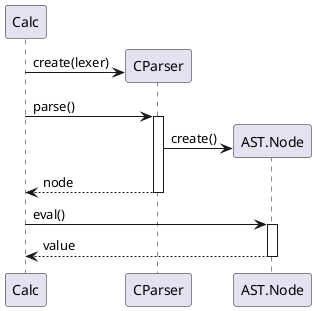 @startuml

participant Calc
participant CParser
participant AST.Node

Calc -> CParser ** : create(lexer)
Calc -> CParser : parse()

activate CParser
    CParser -> AST.Node ** : create()
    Calc <-- CParser : node
deactivate CParser

Calc -> AST.Node : eval()
activate AST.Node
    Calc <-- AST.Node : value
deactivate AST.Node

@enduml
